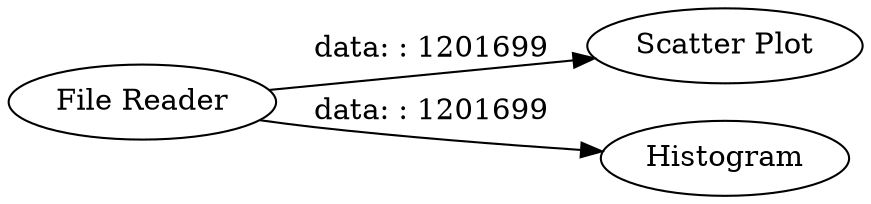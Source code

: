digraph {
	"-7091909861875259366_2" [label="Scatter Plot"]
	"-7091909861875259366_3" [label=Histogram]
	"-7091909861875259366_1" [label="File Reader"]
	"-7091909861875259366_1" -> "-7091909861875259366_2" [label="data: : 1201699"]
	"-7091909861875259366_1" -> "-7091909861875259366_3" [label="data: : 1201699"]
	rankdir=LR
}
